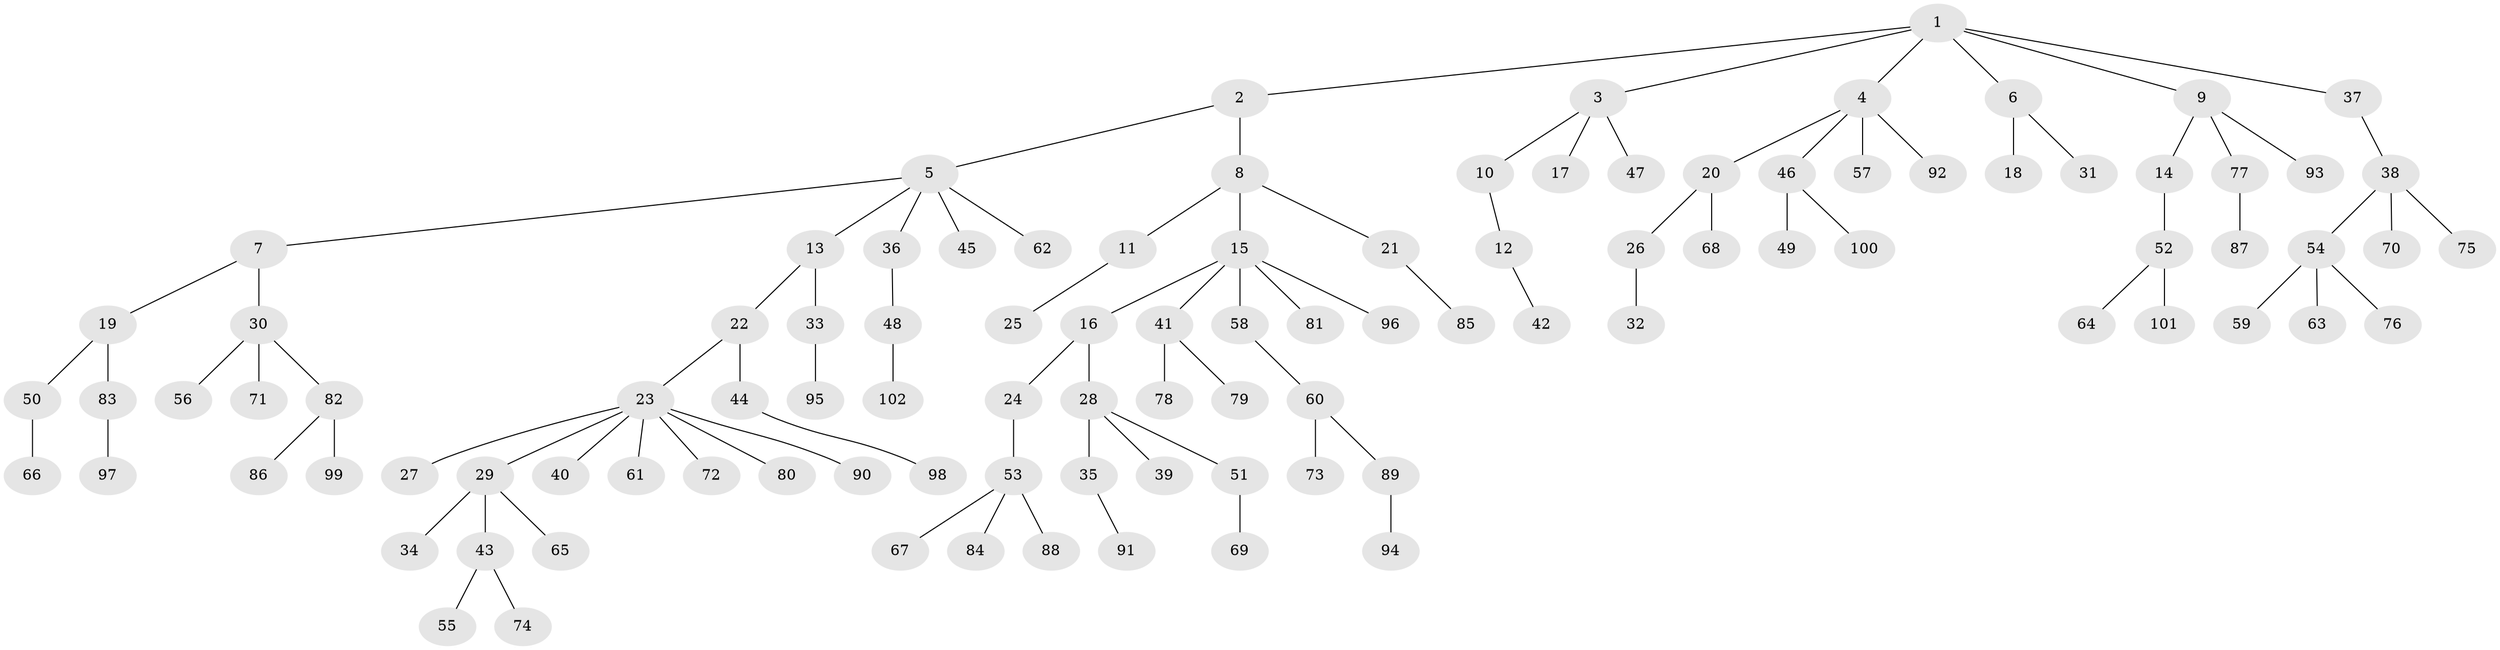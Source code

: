 // Generated by graph-tools (version 1.1) at 2025/53/03/09/25 04:53:23]
// undirected, 102 vertices, 101 edges
graph export_dot {
graph [start="1"]
  node [color=gray90,style=filled];
  1;
  2;
  3;
  4;
  5;
  6;
  7;
  8;
  9;
  10;
  11;
  12;
  13;
  14;
  15;
  16;
  17;
  18;
  19;
  20;
  21;
  22;
  23;
  24;
  25;
  26;
  27;
  28;
  29;
  30;
  31;
  32;
  33;
  34;
  35;
  36;
  37;
  38;
  39;
  40;
  41;
  42;
  43;
  44;
  45;
  46;
  47;
  48;
  49;
  50;
  51;
  52;
  53;
  54;
  55;
  56;
  57;
  58;
  59;
  60;
  61;
  62;
  63;
  64;
  65;
  66;
  67;
  68;
  69;
  70;
  71;
  72;
  73;
  74;
  75;
  76;
  77;
  78;
  79;
  80;
  81;
  82;
  83;
  84;
  85;
  86;
  87;
  88;
  89;
  90;
  91;
  92;
  93;
  94;
  95;
  96;
  97;
  98;
  99;
  100;
  101;
  102;
  1 -- 2;
  1 -- 3;
  1 -- 4;
  1 -- 6;
  1 -- 9;
  1 -- 37;
  2 -- 5;
  2 -- 8;
  3 -- 10;
  3 -- 17;
  3 -- 47;
  4 -- 20;
  4 -- 46;
  4 -- 57;
  4 -- 92;
  5 -- 7;
  5 -- 13;
  5 -- 36;
  5 -- 45;
  5 -- 62;
  6 -- 18;
  6 -- 31;
  7 -- 19;
  7 -- 30;
  8 -- 11;
  8 -- 15;
  8 -- 21;
  9 -- 14;
  9 -- 77;
  9 -- 93;
  10 -- 12;
  11 -- 25;
  12 -- 42;
  13 -- 22;
  13 -- 33;
  14 -- 52;
  15 -- 16;
  15 -- 41;
  15 -- 58;
  15 -- 81;
  15 -- 96;
  16 -- 24;
  16 -- 28;
  19 -- 50;
  19 -- 83;
  20 -- 26;
  20 -- 68;
  21 -- 85;
  22 -- 23;
  22 -- 44;
  23 -- 27;
  23 -- 29;
  23 -- 40;
  23 -- 61;
  23 -- 72;
  23 -- 80;
  23 -- 90;
  24 -- 53;
  26 -- 32;
  28 -- 35;
  28 -- 39;
  28 -- 51;
  29 -- 34;
  29 -- 43;
  29 -- 65;
  30 -- 56;
  30 -- 71;
  30 -- 82;
  33 -- 95;
  35 -- 91;
  36 -- 48;
  37 -- 38;
  38 -- 54;
  38 -- 70;
  38 -- 75;
  41 -- 78;
  41 -- 79;
  43 -- 55;
  43 -- 74;
  44 -- 98;
  46 -- 49;
  46 -- 100;
  48 -- 102;
  50 -- 66;
  51 -- 69;
  52 -- 64;
  52 -- 101;
  53 -- 67;
  53 -- 84;
  53 -- 88;
  54 -- 59;
  54 -- 63;
  54 -- 76;
  58 -- 60;
  60 -- 73;
  60 -- 89;
  77 -- 87;
  82 -- 86;
  82 -- 99;
  83 -- 97;
  89 -- 94;
}
